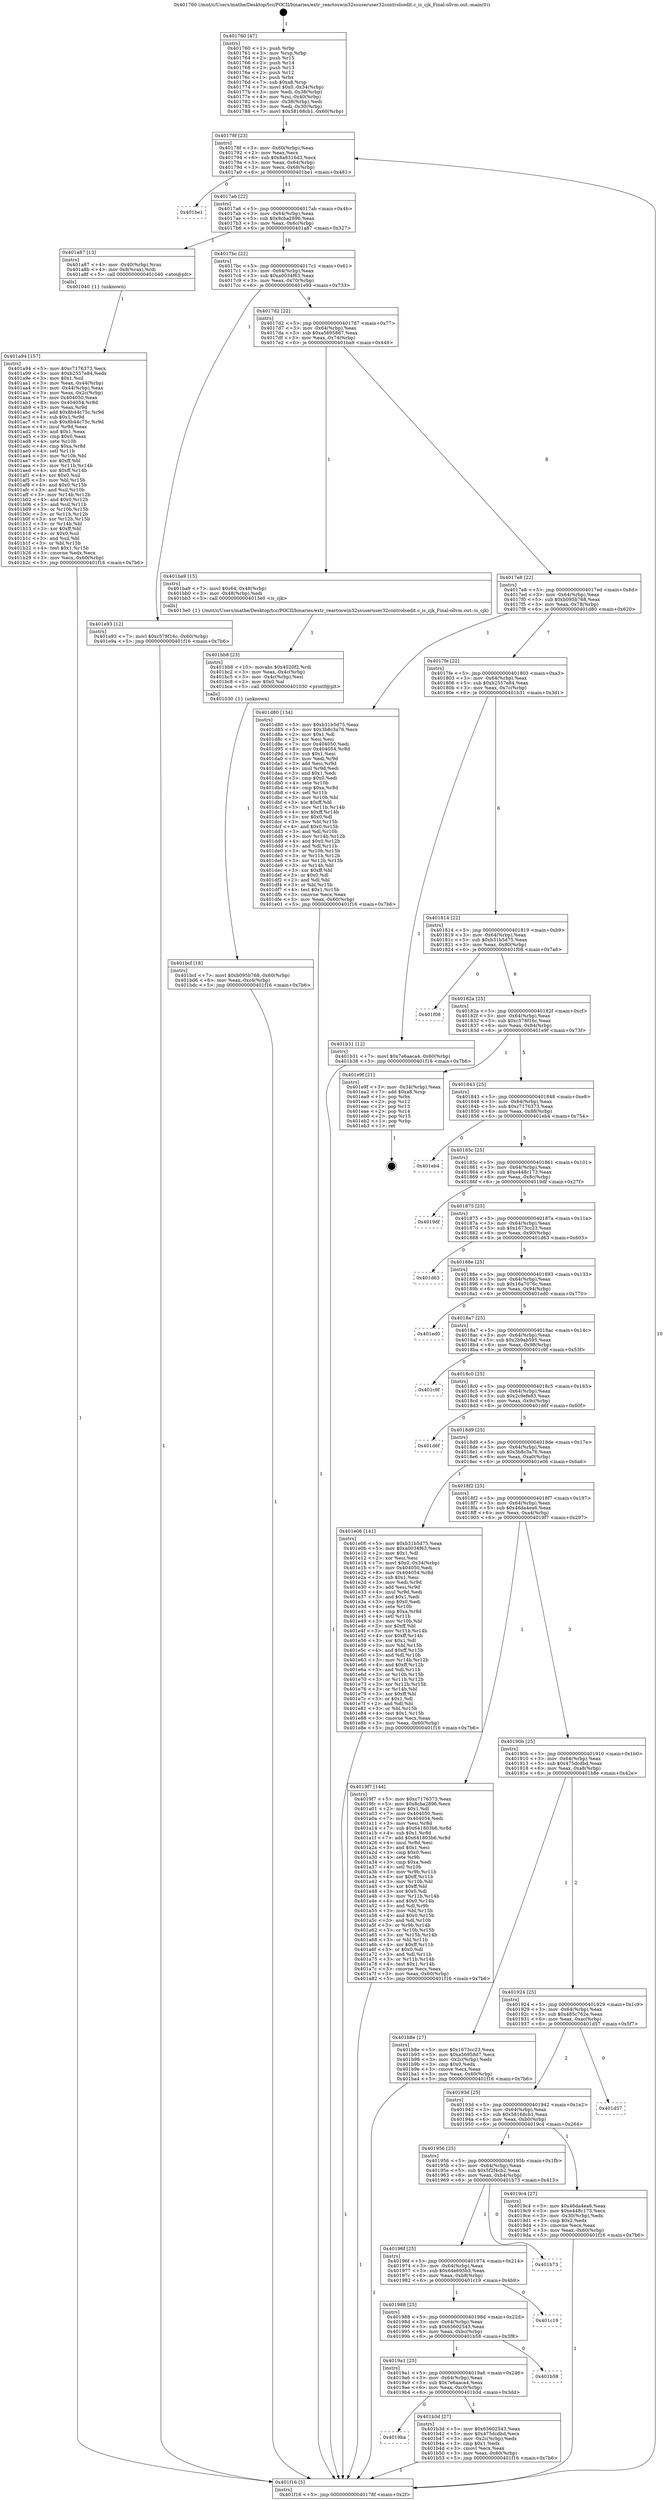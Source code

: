 digraph "0x401760" {
  label = "0x401760 (/mnt/c/Users/mathe/Desktop/tcc/POCII/binaries/extr_reactoswin32ssuseruser32controlsedit.c_is_cjk_Final-ollvm.out::main(0))"
  labelloc = "t"
  node[shape=record]

  Entry [label="",width=0.3,height=0.3,shape=circle,fillcolor=black,style=filled]
  "0x40178f" [label="{
     0x40178f [23]\l
     | [instrs]\l
     &nbsp;&nbsp;0x40178f \<+3\>: mov -0x60(%rbp),%eax\l
     &nbsp;&nbsp;0x401792 \<+2\>: mov %eax,%ecx\l
     &nbsp;&nbsp;0x401794 \<+6\>: sub $0x8a8316d3,%ecx\l
     &nbsp;&nbsp;0x40179a \<+3\>: mov %eax,-0x64(%rbp)\l
     &nbsp;&nbsp;0x40179d \<+3\>: mov %ecx,-0x68(%rbp)\l
     &nbsp;&nbsp;0x4017a0 \<+6\>: je 0000000000401be1 \<main+0x481\>\l
  }"]
  "0x401be1" [label="{
     0x401be1\l
  }", style=dashed]
  "0x4017a6" [label="{
     0x4017a6 [22]\l
     | [instrs]\l
     &nbsp;&nbsp;0x4017a6 \<+5\>: jmp 00000000004017ab \<main+0x4b\>\l
     &nbsp;&nbsp;0x4017ab \<+3\>: mov -0x64(%rbp),%eax\l
     &nbsp;&nbsp;0x4017ae \<+5\>: sub $0x8cba2896,%eax\l
     &nbsp;&nbsp;0x4017b3 \<+3\>: mov %eax,-0x6c(%rbp)\l
     &nbsp;&nbsp;0x4017b6 \<+6\>: je 0000000000401a87 \<main+0x327\>\l
  }"]
  Exit [label="",width=0.3,height=0.3,shape=circle,fillcolor=black,style=filled,peripheries=2]
  "0x401a87" [label="{
     0x401a87 [13]\l
     | [instrs]\l
     &nbsp;&nbsp;0x401a87 \<+4\>: mov -0x40(%rbp),%rax\l
     &nbsp;&nbsp;0x401a8b \<+4\>: mov 0x8(%rax),%rdi\l
     &nbsp;&nbsp;0x401a8f \<+5\>: call 0000000000401040 \<atoi@plt\>\l
     | [calls]\l
     &nbsp;&nbsp;0x401040 \{1\} (unknown)\l
  }"]
  "0x4017bc" [label="{
     0x4017bc [22]\l
     | [instrs]\l
     &nbsp;&nbsp;0x4017bc \<+5\>: jmp 00000000004017c1 \<main+0x61\>\l
     &nbsp;&nbsp;0x4017c1 \<+3\>: mov -0x64(%rbp),%eax\l
     &nbsp;&nbsp;0x4017c4 \<+5\>: sub $0xa0034f63,%eax\l
     &nbsp;&nbsp;0x4017c9 \<+3\>: mov %eax,-0x70(%rbp)\l
     &nbsp;&nbsp;0x4017cc \<+6\>: je 0000000000401e93 \<main+0x733\>\l
  }"]
  "0x401bcf" [label="{
     0x401bcf [18]\l
     | [instrs]\l
     &nbsp;&nbsp;0x401bcf \<+7\>: movl $0xb095b768,-0x60(%rbp)\l
     &nbsp;&nbsp;0x401bd6 \<+6\>: mov %eax,-0xc4(%rbp)\l
     &nbsp;&nbsp;0x401bdc \<+5\>: jmp 0000000000401f16 \<main+0x7b6\>\l
  }"]
  "0x401e93" [label="{
     0x401e93 [12]\l
     | [instrs]\l
     &nbsp;&nbsp;0x401e93 \<+7\>: movl $0xc578f16c,-0x60(%rbp)\l
     &nbsp;&nbsp;0x401e9a \<+5\>: jmp 0000000000401f16 \<main+0x7b6\>\l
  }"]
  "0x4017d2" [label="{
     0x4017d2 [22]\l
     | [instrs]\l
     &nbsp;&nbsp;0x4017d2 \<+5\>: jmp 00000000004017d7 \<main+0x77\>\l
     &nbsp;&nbsp;0x4017d7 \<+3\>: mov -0x64(%rbp),%eax\l
     &nbsp;&nbsp;0x4017da \<+5\>: sub $0xa56958d7,%eax\l
     &nbsp;&nbsp;0x4017df \<+3\>: mov %eax,-0x74(%rbp)\l
     &nbsp;&nbsp;0x4017e2 \<+6\>: je 0000000000401ba9 \<main+0x449\>\l
  }"]
  "0x401bb8" [label="{
     0x401bb8 [23]\l
     | [instrs]\l
     &nbsp;&nbsp;0x401bb8 \<+10\>: movabs $0x4020f2,%rdi\l
     &nbsp;&nbsp;0x401bc2 \<+3\>: mov %eax,-0x4c(%rbp)\l
     &nbsp;&nbsp;0x401bc5 \<+3\>: mov -0x4c(%rbp),%esi\l
     &nbsp;&nbsp;0x401bc8 \<+2\>: mov $0x0,%al\l
     &nbsp;&nbsp;0x401bca \<+5\>: call 0000000000401030 \<printf@plt\>\l
     | [calls]\l
     &nbsp;&nbsp;0x401030 \{1\} (unknown)\l
  }"]
  "0x401ba9" [label="{
     0x401ba9 [15]\l
     | [instrs]\l
     &nbsp;&nbsp;0x401ba9 \<+7\>: movl $0x64,-0x48(%rbp)\l
     &nbsp;&nbsp;0x401bb0 \<+3\>: mov -0x48(%rbp),%edi\l
     &nbsp;&nbsp;0x401bb3 \<+5\>: call 00000000004013e0 \<is_cjk\>\l
     | [calls]\l
     &nbsp;&nbsp;0x4013e0 \{1\} (/mnt/c/Users/mathe/Desktop/tcc/POCII/binaries/extr_reactoswin32ssuseruser32controlsedit.c_is_cjk_Final-ollvm.out::is_cjk)\l
  }"]
  "0x4017e8" [label="{
     0x4017e8 [22]\l
     | [instrs]\l
     &nbsp;&nbsp;0x4017e8 \<+5\>: jmp 00000000004017ed \<main+0x8d\>\l
     &nbsp;&nbsp;0x4017ed \<+3\>: mov -0x64(%rbp),%eax\l
     &nbsp;&nbsp;0x4017f0 \<+5\>: sub $0xb095b768,%eax\l
     &nbsp;&nbsp;0x4017f5 \<+3\>: mov %eax,-0x78(%rbp)\l
     &nbsp;&nbsp;0x4017f8 \<+6\>: je 0000000000401d80 \<main+0x620\>\l
  }"]
  "0x4019ba" [label="{
     0x4019ba\l
  }", style=dashed]
  "0x401d80" [label="{
     0x401d80 [134]\l
     | [instrs]\l
     &nbsp;&nbsp;0x401d80 \<+5\>: mov $0xb31b5d75,%eax\l
     &nbsp;&nbsp;0x401d85 \<+5\>: mov $0x3b8c3a76,%ecx\l
     &nbsp;&nbsp;0x401d8a \<+2\>: mov $0x1,%dl\l
     &nbsp;&nbsp;0x401d8c \<+2\>: xor %esi,%esi\l
     &nbsp;&nbsp;0x401d8e \<+7\>: mov 0x404050,%edi\l
     &nbsp;&nbsp;0x401d95 \<+8\>: mov 0x404054,%r8d\l
     &nbsp;&nbsp;0x401d9d \<+3\>: sub $0x1,%esi\l
     &nbsp;&nbsp;0x401da0 \<+3\>: mov %edi,%r9d\l
     &nbsp;&nbsp;0x401da3 \<+3\>: add %esi,%r9d\l
     &nbsp;&nbsp;0x401da6 \<+4\>: imul %r9d,%edi\l
     &nbsp;&nbsp;0x401daa \<+3\>: and $0x1,%edi\l
     &nbsp;&nbsp;0x401dad \<+3\>: cmp $0x0,%edi\l
     &nbsp;&nbsp;0x401db0 \<+4\>: sete %r10b\l
     &nbsp;&nbsp;0x401db4 \<+4\>: cmp $0xa,%r8d\l
     &nbsp;&nbsp;0x401db8 \<+4\>: setl %r11b\l
     &nbsp;&nbsp;0x401dbc \<+3\>: mov %r10b,%bl\l
     &nbsp;&nbsp;0x401dbf \<+3\>: xor $0xff,%bl\l
     &nbsp;&nbsp;0x401dc2 \<+3\>: mov %r11b,%r14b\l
     &nbsp;&nbsp;0x401dc5 \<+4\>: xor $0xff,%r14b\l
     &nbsp;&nbsp;0x401dc9 \<+3\>: xor $0x0,%dl\l
     &nbsp;&nbsp;0x401dcc \<+3\>: mov %bl,%r15b\l
     &nbsp;&nbsp;0x401dcf \<+4\>: and $0x0,%r15b\l
     &nbsp;&nbsp;0x401dd3 \<+3\>: and %dl,%r10b\l
     &nbsp;&nbsp;0x401dd6 \<+3\>: mov %r14b,%r12b\l
     &nbsp;&nbsp;0x401dd9 \<+4\>: and $0x0,%r12b\l
     &nbsp;&nbsp;0x401ddd \<+3\>: and %dl,%r11b\l
     &nbsp;&nbsp;0x401de0 \<+3\>: or %r10b,%r15b\l
     &nbsp;&nbsp;0x401de3 \<+3\>: or %r11b,%r12b\l
     &nbsp;&nbsp;0x401de6 \<+3\>: xor %r12b,%r15b\l
     &nbsp;&nbsp;0x401de9 \<+3\>: or %r14b,%bl\l
     &nbsp;&nbsp;0x401dec \<+3\>: xor $0xff,%bl\l
     &nbsp;&nbsp;0x401def \<+3\>: or $0x0,%dl\l
     &nbsp;&nbsp;0x401df2 \<+2\>: and %dl,%bl\l
     &nbsp;&nbsp;0x401df4 \<+3\>: or %bl,%r15b\l
     &nbsp;&nbsp;0x401df7 \<+4\>: test $0x1,%r15b\l
     &nbsp;&nbsp;0x401dfb \<+3\>: cmovne %ecx,%eax\l
     &nbsp;&nbsp;0x401dfe \<+3\>: mov %eax,-0x60(%rbp)\l
     &nbsp;&nbsp;0x401e01 \<+5\>: jmp 0000000000401f16 \<main+0x7b6\>\l
  }"]
  "0x4017fe" [label="{
     0x4017fe [22]\l
     | [instrs]\l
     &nbsp;&nbsp;0x4017fe \<+5\>: jmp 0000000000401803 \<main+0xa3\>\l
     &nbsp;&nbsp;0x401803 \<+3\>: mov -0x64(%rbp),%eax\l
     &nbsp;&nbsp;0x401806 \<+5\>: sub $0xb2557e84,%eax\l
     &nbsp;&nbsp;0x40180b \<+3\>: mov %eax,-0x7c(%rbp)\l
     &nbsp;&nbsp;0x40180e \<+6\>: je 0000000000401b31 \<main+0x3d1\>\l
  }"]
  "0x401b3d" [label="{
     0x401b3d [27]\l
     | [instrs]\l
     &nbsp;&nbsp;0x401b3d \<+5\>: mov $0x65602543,%eax\l
     &nbsp;&nbsp;0x401b42 \<+5\>: mov $0x475dcdbd,%ecx\l
     &nbsp;&nbsp;0x401b47 \<+3\>: mov -0x2c(%rbp),%edx\l
     &nbsp;&nbsp;0x401b4a \<+3\>: cmp $0x1,%edx\l
     &nbsp;&nbsp;0x401b4d \<+3\>: cmovl %ecx,%eax\l
     &nbsp;&nbsp;0x401b50 \<+3\>: mov %eax,-0x60(%rbp)\l
     &nbsp;&nbsp;0x401b53 \<+5\>: jmp 0000000000401f16 \<main+0x7b6\>\l
  }"]
  "0x401b31" [label="{
     0x401b31 [12]\l
     | [instrs]\l
     &nbsp;&nbsp;0x401b31 \<+7\>: movl $0x7e6aaca4,-0x60(%rbp)\l
     &nbsp;&nbsp;0x401b38 \<+5\>: jmp 0000000000401f16 \<main+0x7b6\>\l
  }"]
  "0x401814" [label="{
     0x401814 [22]\l
     | [instrs]\l
     &nbsp;&nbsp;0x401814 \<+5\>: jmp 0000000000401819 \<main+0xb9\>\l
     &nbsp;&nbsp;0x401819 \<+3\>: mov -0x64(%rbp),%eax\l
     &nbsp;&nbsp;0x40181c \<+5\>: sub $0xb31b5d75,%eax\l
     &nbsp;&nbsp;0x401821 \<+3\>: mov %eax,-0x80(%rbp)\l
     &nbsp;&nbsp;0x401824 \<+6\>: je 0000000000401f08 \<main+0x7a8\>\l
  }"]
  "0x4019a1" [label="{
     0x4019a1 [25]\l
     | [instrs]\l
     &nbsp;&nbsp;0x4019a1 \<+5\>: jmp 00000000004019a6 \<main+0x246\>\l
     &nbsp;&nbsp;0x4019a6 \<+3\>: mov -0x64(%rbp),%eax\l
     &nbsp;&nbsp;0x4019a9 \<+5\>: sub $0x7e6aaca4,%eax\l
     &nbsp;&nbsp;0x4019ae \<+6\>: mov %eax,-0xc0(%rbp)\l
     &nbsp;&nbsp;0x4019b4 \<+6\>: je 0000000000401b3d \<main+0x3dd\>\l
  }"]
  "0x401f08" [label="{
     0x401f08\l
  }", style=dashed]
  "0x40182a" [label="{
     0x40182a [25]\l
     | [instrs]\l
     &nbsp;&nbsp;0x40182a \<+5\>: jmp 000000000040182f \<main+0xcf\>\l
     &nbsp;&nbsp;0x40182f \<+3\>: mov -0x64(%rbp),%eax\l
     &nbsp;&nbsp;0x401832 \<+5\>: sub $0xc578f16c,%eax\l
     &nbsp;&nbsp;0x401837 \<+6\>: mov %eax,-0x84(%rbp)\l
     &nbsp;&nbsp;0x40183d \<+6\>: je 0000000000401e9f \<main+0x73f\>\l
  }"]
  "0x401b58" [label="{
     0x401b58\l
  }", style=dashed]
  "0x401e9f" [label="{
     0x401e9f [21]\l
     | [instrs]\l
     &nbsp;&nbsp;0x401e9f \<+3\>: mov -0x34(%rbp),%eax\l
     &nbsp;&nbsp;0x401ea2 \<+7\>: add $0xa8,%rsp\l
     &nbsp;&nbsp;0x401ea9 \<+1\>: pop %rbx\l
     &nbsp;&nbsp;0x401eaa \<+2\>: pop %r12\l
     &nbsp;&nbsp;0x401eac \<+2\>: pop %r13\l
     &nbsp;&nbsp;0x401eae \<+2\>: pop %r14\l
     &nbsp;&nbsp;0x401eb0 \<+2\>: pop %r15\l
     &nbsp;&nbsp;0x401eb2 \<+1\>: pop %rbp\l
     &nbsp;&nbsp;0x401eb3 \<+1\>: ret\l
  }"]
  "0x401843" [label="{
     0x401843 [25]\l
     | [instrs]\l
     &nbsp;&nbsp;0x401843 \<+5\>: jmp 0000000000401848 \<main+0xe8\>\l
     &nbsp;&nbsp;0x401848 \<+3\>: mov -0x64(%rbp),%eax\l
     &nbsp;&nbsp;0x40184b \<+5\>: sub $0xc7176373,%eax\l
     &nbsp;&nbsp;0x401850 \<+6\>: mov %eax,-0x88(%rbp)\l
     &nbsp;&nbsp;0x401856 \<+6\>: je 0000000000401eb4 \<main+0x754\>\l
  }"]
  "0x401988" [label="{
     0x401988 [25]\l
     | [instrs]\l
     &nbsp;&nbsp;0x401988 \<+5\>: jmp 000000000040198d \<main+0x22d\>\l
     &nbsp;&nbsp;0x40198d \<+3\>: mov -0x64(%rbp),%eax\l
     &nbsp;&nbsp;0x401990 \<+5\>: sub $0x65602543,%eax\l
     &nbsp;&nbsp;0x401995 \<+6\>: mov %eax,-0xbc(%rbp)\l
     &nbsp;&nbsp;0x40199b \<+6\>: je 0000000000401b58 \<main+0x3f8\>\l
  }"]
  "0x401eb4" [label="{
     0x401eb4\l
  }", style=dashed]
  "0x40185c" [label="{
     0x40185c [25]\l
     | [instrs]\l
     &nbsp;&nbsp;0x40185c \<+5\>: jmp 0000000000401861 \<main+0x101\>\l
     &nbsp;&nbsp;0x401861 \<+3\>: mov -0x64(%rbp),%eax\l
     &nbsp;&nbsp;0x401864 \<+5\>: sub $0xe448c173,%eax\l
     &nbsp;&nbsp;0x401869 \<+6\>: mov %eax,-0x8c(%rbp)\l
     &nbsp;&nbsp;0x40186f \<+6\>: je 00000000004019df \<main+0x27f\>\l
  }"]
  "0x401c19" [label="{
     0x401c19\l
  }", style=dashed]
  "0x4019df" [label="{
     0x4019df\l
  }", style=dashed]
  "0x401875" [label="{
     0x401875 [25]\l
     | [instrs]\l
     &nbsp;&nbsp;0x401875 \<+5\>: jmp 000000000040187a \<main+0x11a\>\l
     &nbsp;&nbsp;0x40187a \<+3\>: mov -0x64(%rbp),%eax\l
     &nbsp;&nbsp;0x40187d \<+5\>: sub $0x1673cc23,%eax\l
     &nbsp;&nbsp;0x401882 \<+6\>: mov %eax,-0x90(%rbp)\l
     &nbsp;&nbsp;0x401888 \<+6\>: je 0000000000401d63 \<main+0x603\>\l
  }"]
  "0x40196f" [label="{
     0x40196f [25]\l
     | [instrs]\l
     &nbsp;&nbsp;0x40196f \<+5\>: jmp 0000000000401974 \<main+0x214\>\l
     &nbsp;&nbsp;0x401974 \<+3\>: mov -0x64(%rbp),%eax\l
     &nbsp;&nbsp;0x401977 \<+5\>: sub $0x64e693b3,%eax\l
     &nbsp;&nbsp;0x40197c \<+6\>: mov %eax,-0xb8(%rbp)\l
     &nbsp;&nbsp;0x401982 \<+6\>: je 0000000000401c19 \<main+0x4b9\>\l
  }"]
  "0x401d63" [label="{
     0x401d63\l
  }", style=dashed]
  "0x40188e" [label="{
     0x40188e [25]\l
     | [instrs]\l
     &nbsp;&nbsp;0x40188e \<+5\>: jmp 0000000000401893 \<main+0x133\>\l
     &nbsp;&nbsp;0x401893 \<+3\>: mov -0x64(%rbp),%eax\l
     &nbsp;&nbsp;0x401896 \<+5\>: sub $0x16a7076c,%eax\l
     &nbsp;&nbsp;0x40189b \<+6\>: mov %eax,-0x94(%rbp)\l
     &nbsp;&nbsp;0x4018a1 \<+6\>: je 0000000000401ed0 \<main+0x770\>\l
  }"]
  "0x401b73" [label="{
     0x401b73\l
  }", style=dashed]
  "0x401ed0" [label="{
     0x401ed0\l
  }", style=dashed]
  "0x4018a7" [label="{
     0x4018a7 [25]\l
     | [instrs]\l
     &nbsp;&nbsp;0x4018a7 \<+5\>: jmp 00000000004018ac \<main+0x14c\>\l
     &nbsp;&nbsp;0x4018ac \<+3\>: mov -0x64(%rbp),%eax\l
     &nbsp;&nbsp;0x4018af \<+5\>: sub $0x2b9ab595,%eax\l
     &nbsp;&nbsp;0x4018b4 \<+6\>: mov %eax,-0x98(%rbp)\l
     &nbsp;&nbsp;0x4018ba \<+6\>: je 0000000000401c9f \<main+0x53f\>\l
  }"]
  "0x401a94" [label="{
     0x401a94 [157]\l
     | [instrs]\l
     &nbsp;&nbsp;0x401a94 \<+5\>: mov $0xc7176373,%ecx\l
     &nbsp;&nbsp;0x401a99 \<+5\>: mov $0xb2557e84,%edx\l
     &nbsp;&nbsp;0x401a9e \<+3\>: mov $0x1,%sil\l
     &nbsp;&nbsp;0x401aa1 \<+3\>: mov %eax,-0x44(%rbp)\l
     &nbsp;&nbsp;0x401aa4 \<+3\>: mov -0x44(%rbp),%eax\l
     &nbsp;&nbsp;0x401aa7 \<+3\>: mov %eax,-0x2c(%rbp)\l
     &nbsp;&nbsp;0x401aaa \<+7\>: mov 0x404050,%eax\l
     &nbsp;&nbsp;0x401ab1 \<+8\>: mov 0x404054,%r8d\l
     &nbsp;&nbsp;0x401ab9 \<+3\>: mov %eax,%r9d\l
     &nbsp;&nbsp;0x401abc \<+7\>: add $0x8b44c75c,%r9d\l
     &nbsp;&nbsp;0x401ac3 \<+4\>: sub $0x1,%r9d\l
     &nbsp;&nbsp;0x401ac7 \<+7\>: sub $0x8b44c75c,%r9d\l
     &nbsp;&nbsp;0x401ace \<+4\>: imul %r9d,%eax\l
     &nbsp;&nbsp;0x401ad2 \<+3\>: and $0x1,%eax\l
     &nbsp;&nbsp;0x401ad5 \<+3\>: cmp $0x0,%eax\l
     &nbsp;&nbsp;0x401ad8 \<+4\>: sete %r10b\l
     &nbsp;&nbsp;0x401adc \<+4\>: cmp $0xa,%r8d\l
     &nbsp;&nbsp;0x401ae0 \<+4\>: setl %r11b\l
     &nbsp;&nbsp;0x401ae4 \<+3\>: mov %r10b,%bl\l
     &nbsp;&nbsp;0x401ae7 \<+3\>: xor $0xff,%bl\l
     &nbsp;&nbsp;0x401aea \<+3\>: mov %r11b,%r14b\l
     &nbsp;&nbsp;0x401aed \<+4\>: xor $0xff,%r14b\l
     &nbsp;&nbsp;0x401af1 \<+4\>: xor $0x0,%sil\l
     &nbsp;&nbsp;0x401af5 \<+3\>: mov %bl,%r15b\l
     &nbsp;&nbsp;0x401af8 \<+4\>: and $0x0,%r15b\l
     &nbsp;&nbsp;0x401afc \<+3\>: and %sil,%r10b\l
     &nbsp;&nbsp;0x401aff \<+3\>: mov %r14b,%r12b\l
     &nbsp;&nbsp;0x401b02 \<+4\>: and $0x0,%r12b\l
     &nbsp;&nbsp;0x401b06 \<+3\>: and %sil,%r11b\l
     &nbsp;&nbsp;0x401b09 \<+3\>: or %r10b,%r15b\l
     &nbsp;&nbsp;0x401b0c \<+3\>: or %r11b,%r12b\l
     &nbsp;&nbsp;0x401b0f \<+3\>: xor %r12b,%r15b\l
     &nbsp;&nbsp;0x401b12 \<+3\>: or %r14b,%bl\l
     &nbsp;&nbsp;0x401b15 \<+3\>: xor $0xff,%bl\l
     &nbsp;&nbsp;0x401b18 \<+4\>: or $0x0,%sil\l
     &nbsp;&nbsp;0x401b1c \<+3\>: and %sil,%bl\l
     &nbsp;&nbsp;0x401b1f \<+3\>: or %bl,%r15b\l
     &nbsp;&nbsp;0x401b22 \<+4\>: test $0x1,%r15b\l
     &nbsp;&nbsp;0x401b26 \<+3\>: cmovne %edx,%ecx\l
     &nbsp;&nbsp;0x401b29 \<+3\>: mov %ecx,-0x60(%rbp)\l
     &nbsp;&nbsp;0x401b2c \<+5\>: jmp 0000000000401f16 \<main+0x7b6\>\l
  }"]
  "0x401c9f" [label="{
     0x401c9f\l
  }", style=dashed]
  "0x4018c0" [label="{
     0x4018c0 [25]\l
     | [instrs]\l
     &nbsp;&nbsp;0x4018c0 \<+5\>: jmp 00000000004018c5 \<main+0x165\>\l
     &nbsp;&nbsp;0x4018c5 \<+3\>: mov -0x64(%rbp),%eax\l
     &nbsp;&nbsp;0x4018c8 \<+5\>: sub $0x2c9efe83,%eax\l
     &nbsp;&nbsp;0x4018cd \<+6\>: mov %eax,-0x9c(%rbp)\l
     &nbsp;&nbsp;0x4018d3 \<+6\>: je 0000000000401d6f \<main+0x60f\>\l
  }"]
  "0x401760" [label="{
     0x401760 [47]\l
     | [instrs]\l
     &nbsp;&nbsp;0x401760 \<+1\>: push %rbp\l
     &nbsp;&nbsp;0x401761 \<+3\>: mov %rsp,%rbp\l
     &nbsp;&nbsp;0x401764 \<+2\>: push %r15\l
     &nbsp;&nbsp;0x401766 \<+2\>: push %r14\l
     &nbsp;&nbsp;0x401768 \<+2\>: push %r13\l
     &nbsp;&nbsp;0x40176a \<+2\>: push %r12\l
     &nbsp;&nbsp;0x40176c \<+1\>: push %rbx\l
     &nbsp;&nbsp;0x40176d \<+7\>: sub $0xa8,%rsp\l
     &nbsp;&nbsp;0x401774 \<+7\>: movl $0x0,-0x34(%rbp)\l
     &nbsp;&nbsp;0x40177b \<+3\>: mov %edi,-0x38(%rbp)\l
     &nbsp;&nbsp;0x40177e \<+4\>: mov %rsi,-0x40(%rbp)\l
     &nbsp;&nbsp;0x401782 \<+3\>: mov -0x38(%rbp),%edi\l
     &nbsp;&nbsp;0x401785 \<+3\>: mov %edi,-0x30(%rbp)\l
     &nbsp;&nbsp;0x401788 \<+7\>: movl $0x58168cb1,-0x60(%rbp)\l
  }"]
  "0x401d6f" [label="{
     0x401d6f\l
  }", style=dashed]
  "0x4018d9" [label="{
     0x4018d9 [25]\l
     | [instrs]\l
     &nbsp;&nbsp;0x4018d9 \<+5\>: jmp 00000000004018de \<main+0x17e\>\l
     &nbsp;&nbsp;0x4018de \<+3\>: mov -0x64(%rbp),%eax\l
     &nbsp;&nbsp;0x4018e1 \<+5\>: sub $0x3b8c3a76,%eax\l
     &nbsp;&nbsp;0x4018e6 \<+6\>: mov %eax,-0xa0(%rbp)\l
     &nbsp;&nbsp;0x4018ec \<+6\>: je 0000000000401e06 \<main+0x6a6\>\l
  }"]
  "0x401f16" [label="{
     0x401f16 [5]\l
     | [instrs]\l
     &nbsp;&nbsp;0x401f16 \<+5\>: jmp 000000000040178f \<main+0x2f\>\l
  }"]
  "0x401e06" [label="{
     0x401e06 [141]\l
     | [instrs]\l
     &nbsp;&nbsp;0x401e06 \<+5\>: mov $0xb31b5d75,%eax\l
     &nbsp;&nbsp;0x401e0b \<+5\>: mov $0xa0034f63,%ecx\l
     &nbsp;&nbsp;0x401e10 \<+2\>: mov $0x1,%dl\l
     &nbsp;&nbsp;0x401e12 \<+2\>: xor %esi,%esi\l
     &nbsp;&nbsp;0x401e14 \<+7\>: movl $0x0,-0x34(%rbp)\l
     &nbsp;&nbsp;0x401e1b \<+7\>: mov 0x404050,%edi\l
     &nbsp;&nbsp;0x401e22 \<+8\>: mov 0x404054,%r8d\l
     &nbsp;&nbsp;0x401e2a \<+3\>: sub $0x1,%esi\l
     &nbsp;&nbsp;0x401e2d \<+3\>: mov %edi,%r9d\l
     &nbsp;&nbsp;0x401e30 \<+3\>: add %esi,%r9d\l
     &nbsp;&nbsp;0x401e33 \<+4\>: imul %r9d,%edi\l
     &nbsp;&nbsp;0x401e37 \<+3\>: and $0x1,%edi\l
     &nbsp;&nbsp;0x401e3a \<+3\>: cmp $0x0,%edi\l
     &nbsp;&nbsp;0x401e3d \<+4\>: sete %r10b\l
     &nbsp;&nbsp;0x401e41 \<+4\>: cmp $0xa,%r8d\l
     &nbsp;&nbsp;0x401e45 \<+4\>: setl %r11b\l
     &nbsp;&nbsp;0x401e49 \<+3\>: mov %r10b,%bl\l
     &nbsp;&nbsp;0x401e4c \<+3\>: xor $0xff,%bl\l
     &nbsp;&nbsp;0x401e4f \<+3\>: mov %r11b,%r14b\l
     &nbsp;&nbsp;0x401e52 \<+4\>: xor $0xff,%r14b\l
     &nbsp;&nbsp;0x401e56 \<+3\>: xor $0x1,%dl\l
     &nbsp;&nbsp;0x401e59 \<+3\>: mov %bl,%r15b\l
     &nbsp;&nbsp;0x401e5c \<+4\>: and $0xff,%r15b\l
     &nbsp;&nbsp;0x401e60 \<+3\>: and %dl,%r10b\l
     &nbsp;&nbsp;0x401e63 \<+3\>: mov %r14b,%r12b\l
     &nbsp;&nbsp;0x401e66 \<+4\>: and $0xff,%r12b\l
     &nbsp;&nbsp;0x401e6a \<+3\>: and %dl,%r11b\l
     &nbsp;&nbsp;0x401e6d \<+3\>: or %r10b,%r15b\l
     &nbsp;&nbsp;0x401e70 \<+3\>: or %r11b,%r12b\l
     &nbsp;&nbsp;0x401e73 \<+3\>: xor %r12b,%r15b\l
     &nbsp;&nbsp;0x401e76 \<+3\>: or %r14b,%bl\l
     &nbsp;&nbsp;0x401e79 \<+3\>: xor $0xff,%bl\l
     &nbsp;&nbsp;0x401e7c \<+3\>: or $0x1,%dl\l
     &nbsp;&nbsp;0x401e7f \<+2\>: and %dl,%bl\l
     &nbsp;&nbsp;0x401e81 \<+3\>: or %bl,%r15b\l
     &nbsp;&nbsp;0x401e84 \<+4\>: test $0x1,%r15b\l
     &nbsp;&nbsp;0x401e88 \<+3\>: cmovne %ecx,%eax\l
     &nbsp;&nbsp;0x401e8b \<+3\>: mov %eax,-0x60(%rbp)\l
     &nbsp;&nbsp;0x401e8e \<+5\>: jmp 0000000000401f16 \<main+0x7b6\>\l
  }"]
  "0x4018f2" [label="{
     0x4018f2 [25]\l
     | [instrs]\l
     &nbsp;&nbsp;0x4018f2 \<+5\>: jmp 00000000004018f7 \<main+0x197\>\l
     &nbsp;&nbsp;0x4018f7 \<+3\>: mov -0x64(%rbp),%eax\l
     &nbsp;&nbsp;0x4018fa \<+5\>: sub $0x46da4ea6,%eax\l
     &nbsp;&nbsp;0x4018ff \<+6\>: mov %eax,-0xa4(%rbp)\l
     &nbsp;&nbsp;0x401905 \<+6\>: je 00000000004019f7 \<main+0x297\>\l
  }"]
  "0x401956" [label="{
     0x401956 [25]\l
     | [instrs]\l
     &nbsp;&nbsp;0x401956 \<+5\>: jmp 000000000040195b \<main+0x1fb\>\l
     &nbsp;&nbsp;0x40195b \<+3\>: mov -0x64(%rbp),%eax\l
     &nbsp;&nbsp;0x40195e \<+5\>: sub $0x5f2f4cb2,%eax\l
     &nbsp;&nbsp;0x401963 \<+6\>: mov %eax,-0xb4(%rbp)\l
     &nbsp;&nbsp;0x401969 \<+6\>: je 0000000000401b73 \<main+0x413\>\l
  }"]
  "0x4019f7" [label="{
     0x4019f7 [144]\l
     | [instrs]\l
     &nbsp;&nbsp;0x4019f7 \<+5\>: mov $0xc7176373,%eax\l
     &nbsp;&nbsp;0x4019fc \<+5\>: mov $0x8cba2896,%ecx\l
     &nbsp;&nbsp;0x401a01 \<+2\>: mov $0x1,%dl\l
     &nbsp;&nbsp;0x401a03 \<+7\>: mov 0x404050,%esi\l
     &nbsp;&nbsp;0x401a0a \<+7\>: mov 0x404054,%edi\l
     &nbsp;&nbsp;0x401a11 \<+3\>: mov %esi,%r8d\l
     &nbsp;&nbsp;0x401a14 \<+7\>: sub $0x641803b6,%r8d\l
     &nbsp;&nbsp;0x401a1b \<+4\>: sub $0x1,%r8d\l
     &nbsp;&nbsp;0x401a1f \<+7\>: add $0x641803b6,%r8d\l
     &nbsp;&nbsp;0x401a26 \<+4\>: imul %r8d,%esi\l
     &nbsp;&nbsp;0x401a2a \<+3\>: and $0x1,%esi\l
     &nbsp;&nbsp;0x401a2d \<+3\>: cmp $0x0,%esi\l
     &nbsp;&nbsp;0x401a30 \<+4\>: sete %r9b\l
     &nbsp;&nbsp;0x401a34 \<+3\>: cmp $0xa,%edi\l
     &nbsp;&nbsp;0x401a37 \<+4\>: setl %r10b\l
     &nbsp;&nbsp;0x401a3b \<+3\>: mov %r9b,%r11b\l
     &nbsp;&nbsp;0x401a3e \<+4\>: xor $0xff,%r11b\l
     &nbsp;&nbsp;0x401a42 \<+3\>: mov %r10b,%bl\l
     &nbsp;&nbsp;0x401a45 \<+3\>: xor $0xff,%bl\l
     &nbsp;&nbsp;0x401a48 \<+3\>: xor $0x0,%dl\l
     &nbsp;&nbsp;0x401a4b \<+3\>: mov %r11b,%r14b\l
     &nbsp;&nbsp;0x401a4e \<+4\>: and $0x0,%r14b\l
     &nbsp;&nbsp;0x401a52 \<+3\>: and %dl,%r9b\l
     &nbsp;&nbsp;0x401a55 \<+3\>: mov %bl,%r15b\l
     &nbsp;&nbsp;0x401a58 \<+4\>: and $0x0,%r15b\l
     &nbsp;&nbsp;0x401a5c \<+3\>: and %dl,%r10b\l
     &nbsp;&nbsp;0x401a5f \<+3\>: or %r9b,%r14b\l
     &nbsp;&nbsp;0x401a62 \<+3\>: or %r10b,%r15b\l
     &nbsp;&nbsp;0x401a65 \<+3\>: xor %r15b,%r14b\l
     &nbsp;&nbsp;0x401a68 \<+3\>: or %bl,%r11b\l
     &nbsp;&nbsp;0x401a6b \<+4\>: xor $0xff,%r11b\l
     &nbsp;&nbsp;0x401a6f \<+3\>: or $0x0,%dl\l
     &nbsp;&nbsp;0x401a72 \<+3\>: and %dl,%r11b\l
     &nbsp;&nbsp;0x401a75 \<+3\>: or %r11b,%r14b\l
     &nbsp;&nbsp;0x401a78 \<+4\>: test $0x1,%r14b\l
     &nbsp;&nbsp;0x401a7c \<+3\>: cmovne %ecx,%eax\l
     &nbsp;&nbsp;0x401a7f \<+3\>: mov %eax,-0x60(%rbp)\l
     &nbsp;&nbsp;0x401a82 \<+5\>: jmp 0000000000401f16 \<main+0x7b6\>\l
  }"]
  "0x40190b" [label="{
     0x40190b [25]\l
     | [instrs]\l
     &nbsp;&nbsp;0x40190b \<+5\>: jmp 0000000000401910 \<main+0x1b0\>\l
     &nbsp;&nbsp;0x401910 \<+3\>: mov -0x64(%rbp),%eax\l
     &nbsp;&nbsp;0x401913 \<+5\>: sub $0x475dcdbd,%eax\l
     &nbsp;&nbsp;0x401918 \<+6\>: mov %eax,-0xa8(%rbp)\l
     &nbsp;&nbsp;0x40191e \<+6\>: je 0000000000401b8e \<main+0x42e\>\l
  }"]
  "0x4019c4" [label="{
     0x4019c4 [27]\l
     | [instrs]\l
     &nbsp;&nbsp;0x4019c4 \<+5\>: mov $0x46da4ea6,%eax\l
     &nbsp;&nbsp;0x4019c9 \<+5\>: mov $0xe448c173,%ecx\l
     &nbsp;&nbsp;0x4019ce \<+3\>: mov -0x30(%rbp),%edx\l
     &nbsp;&nbsp;0x4019d1 \<+3\>: cmp $0x2,%edx\l
     &nbsp;&nbsp;0x4019d4 \<+3\>: cmovne %ecx,%eax\l
     &nbsp;&nbsp;0x4019d7 \<+3\>: mov %eax,-0x60(%rbp)\l
     &nbsp;&nbsp;0x4019da \<+5\>: jmp 0000000000401f16 \<main+0x7b6\>\l
  }"]
  "0x401b8e" [label="{
     0x401b8e [27]\l
     | [instrs]\l
     &nbsp;&nbsp;0x401b8e \<+5\>: mov $0x1673cc23,%eax\l
     &nbsp;&nbsp;0x401b93 \<+5\>: mov $0xa56958d7,%ecx\l
     &nbsp;&nbsp;0x401b98 \<+3\>: mov -0x2c(%rbp),%edx\l
     &nbsp;&nbsp;0x401b9b \<+3\>: cmp $0x0,%edx\l
     &nbsp;&nbsp;0x401b9e \<+3\>: cmove %ecx,%eax\l
     &nbsp;&nbsp;0x401ba1 \<+3\>: mov %eax,-0x60(%rbp)\l
     &nbsp;&nbsp;0x401ba4 \<+5\>: jmp 0000000000401f16 \<main+0x7b6\>\l
  }"]
  "0x401924" [label="{
     0x401924 [25]\l
     | [instrs]\l
     &nbsp;&nbsp;0x401924 \<+5\>: jmp 0000000000401929 \<main+0x1c9\>\l
     &nbsp;&nbsp;0x401929 \<+3\>: mov -0x64(%rbp),%eax\l
     &nbsp;&nbsp;0x40192c \<+5\>: sub $0x485c762e,%eax\l
     &nbsp;&nbsp;0x401931 \<+6\>: mov %eax,-0xac(%rbp)\l
     &nbsp;&nbsp;0x401937 \<+6\>: je 0000000000401d57 \<main+0x5f7\>\l
  }"]
  "0x40193d" [label="{
     0x40193d [25]\l
     | [instrs]\l
     &nbsp;&nbsp;0x40193d \<+5\>: jmp 0000000000401942 \<main+0x1e2\>\l
     &nbsp;&nbsp;0x401942 \<+3\>: mov -0x64(%rbp),%eax\l
     &nbsp;&nbsp;0x401945 \<+5\>: sub $0x58168cb1,%eax\l
     &nbsp;&nbsp;0x40194a \<+6\>: mov %eax,-0xb0(%rbp)\l
     &nbsp;&nbsp;0x401950 \<+6\>: je 00000000004019c4 \<main+0x264\>\l
  }"]
  "0x401d57" [label="{
     0x401d57\l
  }", style=dashed]
  Entry -> "0x401760" [label=" 1"]
  "0x40178f" -> "0x401be1" [label=" 0"]
  "0x40178f" -> "0x4017a6" [label=" 11"]
  "0x401e9f" -> Exit [label=" 1"]
  "0x4017a6" -> "0x401a87" [label=" 1"]
  "0x4017a6" -> "0x4017bc" [label=" 10"]
  "0x401e93" -> "0x401f16" [label=" 1"]
  "0x4017bc" -> "0x401e93" [label=" 1"]
  "0x4017bc" -> "0x4017d2" [label=" 9"]
  "0x401e06" -> "0x401f16" [label=" 1"]
  "0x4017d2" -> "0x401ba9" [label=" 1"]
  "0x4017d2" -> "0x4017e8" [label=" 8"]
  "0x401d80" -> "0x401f16" [label=" 1"]
  "0x4017e8" -> "0x401d80" [label=" 1"]
  "0x4017e8" -> "0x4017fe" [label=" 7"]
  "0x401bcf" -> "0x401f16" [label=" 1"]
  "0x4017fe" -> "0x401b31" [label=" 1"]
  "0x4017fe" -> "0x401814" [label=" 6"]
  "0x401bb8" -> "0x401bcf" [label=" 1"]
  "0x401814" -> "0x401f08" [label=" 0"]
  "0x401814" -> "0x40182a" [label=" 6"]
  "0x401b8e" -> "0x401f16" [label=" 1"]
  "0x40182a" -> "0x401e9f" [label=" 1"]
  "0x40182a" -> "0x401843" [label=" 5"]
  "0x401b3d" -> "0x401f16" [label=" 1"]
  "0x401843" -> "0x401eb4" [label=" 0"]
  "0x401843" -> "0x40185c" [label=" 5"]
  "0x4019a1" -> "0x401b3d" [label=" 1"]
  "0x40185c" -> "0x4019df" [label=" 0"]
  "0x40185c" -> "0x401875" [label=" 5"]
  "0x401ba9" -> "0x401bb8" [label=" 1"]
  "0x401875" -> "0x401d63" [label=" 0"]
  "0x401875" -> "0x40188e" [label=" 5"]
  "0x401988" -> "0x401b58" [label=" 0"]
  "0x40188e" -> "0x401ed0" [label=" 0"]
  "0x40188e" -> "0x4018a7" [label=" 5"]
  "0x4019a1" -> "0x4019ba" [label=" 0"]
  "0x4018a7" -> "0x401c9f" [label=" 0"]
  "0x4018a7" -> "0x4018c0" [label=" 5"]
  "0x40196f" -> "0x401c19" [label=" 0"]
  "0x4018c0" -> "0x401d6f" [label=" 0"]
  "0x4018c0" -> "0x4018d9" [label=" 5"]
  "0x401988" -> "0x4019a1" [label=" 1"]
  "0x4018d9" -> "0x401e06" [label=" 1"]
  "0x4018d9" -> "0x4018f2" [label=" 4"]
  "0x401956" -> "0x40196f" [label=" 1"]
  "0x4018f2" -> "0x4019f7" [label=" 1"]
  "0x4018f2" -> "0x40190b" [label=" 3"]
  "0x401956" -> "0x401b73" [label=" 0"]
  "0x40190b" -> "0x401b8e" [label=" 1"]
  "0x40190b" -> "0x401924" [label=" 2"]
  "0x40196f" -> "0x401988" [label=" 1"]
  "0x401924" -> "0x401d57" [label=" 0"]
  "0x401924" -> "0x40193d" [label=" 2"]
  "0x401b31" -> "0x401f16" [label=" 1"]
  "0x40193d" -> "0x4019c4" [label=" 1"]
  "0x40193d" -> "0x401956" [label=" 1"]
  "0x4019c4" -> "0x401f16" [label=" 1"]
  "0x401760" -> "0x40178f" [label=" 1"]
  "0x401f16" -> "0x40178f" [label=" 10"]
  "0x4019f7" -> "0x401f16" [label=" 1"]
  "0x401a87" -> "0x401a94" [label=" 1"]
  "0x401a94" -> "0x401f16" [label=" 1"]
}
